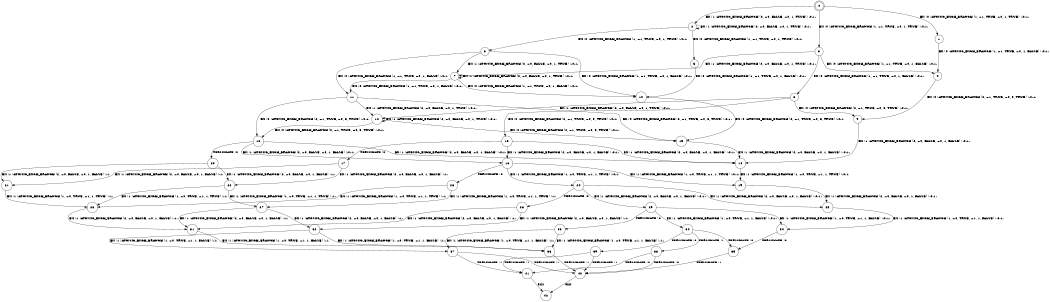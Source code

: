 digraph BCG {
size = "7, 10.5";
center = TRUE;
node [shape = circle];
0 [peripheries = 2];
0 -> 1 [label = "EX !0 !ATOMIC_EXCH_BRANCH (1, +1, TRUE, +0, 1, TRUE) !:0:1:"];
0 -> 2 [label = "EX !1 !ATOMIC_EXCH_BRANCH (2, +0, FALSE, +0, 1, TRUE) !:0:1:"];
0 -> 3 [label = "EX !0 !ATOMIC_EXCH_BRANCH (1, +1, TRUE, +0, 1, TRUE) !:0:1:"];
1 -> 4 [label = "EX !0 !ATOMIC_EXCH_BRANCH (1, +1, TRUE, +0, 1, FALSE) !:0:1:"];
2 -> 5 [label = "EX !0 !ATOMIC_EXCH_BRANCH (1, +1, TRUE, +0, 1, TRUE) !:0:1:"];
2 -> 6 [label = "EX !0 !ATOMIC_EXCH_BRANCH (1, +1, TRUE, +0, 1, TRUE) !:0:1:"];
2 -> 2 [label = "EX !1 !ATOMIC_EXCH_BRANCH (2, +0, FALSE, +0, 1, TRUE) !:0:1:"];
3 -> 4 [label = "EX !0 !ATOMIC_EXCH_BRANCH (1, +1, TRUE, +0, 1, FALSE) !:0:1:"];
3 -> 7 [label = "EX !1 !ATOMIC_EXCH_BRANCH (2, +0, FALSE, +0, 1, TRUE) !:0:1:"];
3 -> 8 [label = "EX !0 !ATOMIC_EXCH_BRANCH (1, +1, TRUE, +0, 1, FALSE) !:0:1:"];
4 -> 9 [label = "EX !0 !ATOMIC_EXCH_BRANCH (2, +1, TRUE, +0, 3, TRUE) !:0:1:"];
5 -> 10 [label = "EX !0 !ATOMIC_EXCH_BRANCH (1, +1, TRUE, +0, 1, FALSE) !:0:1:"];
6 -> 10 [label = "EX !0 !ATOMIC_EXCH_BRANCH (1, +1, TRUE, +0, 1, FALSE) !:0:1:"];
6 -> 7 [label = "EX !1 !ATOMIC_EXCH_BRANCH (2, +0, FALSE, +0, 1, TRUE) !:0:1:"];
6 -> 11 [label = "EX !0 !ATOMIC_EXCH_BRANCH (1, +1, TRUE, +0, 1, FALSE) !:0:1:"];
7 -> 10 [label = "EX !0 !ATOMIC_EXCH_BRANCH (1, +1, TRUE, +0, 1, FALSE) !:0:1:"];
7 -> 7 [label = "EX !1 !ATOMIC_EXCH_BRANCH (2, +0, FALSE, +0, 1, TRUE) !:0:1:"];
7 -> 11 [label = "EX !0 !ATOMIC_EXCH_BRANCH (1, +1, TRUE, +0, 1, FALSE) !:0:1:"];
8 -> 9 [label = "EX !0 !ATOMIC_EXCH_BRANCH (2, +1, TRUE, +0, 3, TRUE) !:0:1:"];
8 -> 12 [label = "EX !1 !ATOMIC_EXCH_BRANCH (2, +0, FALSE, +0, 1, TRUE) !:0:1:"];
8 -> 13 [label = "EX !0 !ATOMIC_EXCH_BRANCH (2, +1, TRUE, +0, 3, TRUE) !:0:1:"];
9 -> 14 [label = "EX !1 !ATOMIC_EXCH_BRANCH (2, +0, FALSE, +0, 1, FALSE) !:0:1:"];
10 -> 15 [label = "EX !0 !ATOMIC_EXCH_BRANCH (2, +1, TRUE, +0, 3, TRUE) !:0:1:"];
11 -> 15 [label = "EX !0 !ATOMIC_EXCH_BRANCH (2, +1, TRUE, +0, 3, TRUE) !:0:1:"];
11 -> 12 [label = "EX !1 !ATOMIC_EXCH_BRANCH (2, +0, FALSE, +0, 1, TRUE) !:0:1:"];
11 -> 16 [label = "EX !0 !ATOMIC_EXCH_BRANCH (2, +1, TRUE, +0, 3, TRUE) !:0:1:"];
12 -> 15 [label = "EX !0 !ATOMIC_EXCH_BRANCH (2, +1, TRUE, +0, 3, TRUE) !:0:1:"];
12 -> 12 [label = "EX !1 !ATOMIC_EXCH_BRANCH (2, +0, FALSE, +0, 1, TRUE) !:0:1:"];
12 -> 16 [label = "EX !0 !ATOMIC_EXCH_BRANCH (2, +1, TRUE, +0, 3, TRUE) !:0:1:"];
13 -> 14 [label = "EX !1 !ATOMIC_EXCH_BRANCH (2, +0, FALSE, +0, 1, FALSE) !:0:1:"];
13 -> 17 [label = "TERMINATE !0"];
13 -> 18 [label = "EX !1 !ATOMIC_EXCH_BRANCH (2, +0, FALSE, +0, 1, FALSE) !:0:1:"];
14 -> 19 [label = "EX !1 !ATOMIC_EXCH_BRANCH (1, +0, TRUE, +1, 1, TRUE) !:0:1:"];
15 -> 14 [label = "EX !1 !ATOMIC_EXCH_BRANCH (2, +0, FALSE, +0, 1, FALSE) !:0:1:"];
16 -> 14 [label = "EX !1 !ATOMIC_EXCH_BRANCH (2, +0, FALSE, +0, 1, FALSE) !:0:1:"];
16 -> 20 [label = "TERMINATE !0"];
16 -> 18 [label = "EX !1 !ATOMIC_EXCH_BRANCH (2, +0, FALSE, +0, 1, FALSE) !:0:1:"];
17 -> 21 [label = "EX !1 !ATOMIC_EXCH_BRANCH (2, +0, FALSE, +0, 1, FALSE) !:1:"];
17 -> 22 [label = "EX !1 !ATOMIC_EXCH_BRANCH (2, +0, FALSE, +0, 1, FALSE) !:1:"];
18 -> 19 [label = "EX !1 !ATOMIC_EXCH_BRANCH (1, +0, TRUE, +1, 1, TRUE) !:0:1:"];
18 -> 23 [label = "TERMINATE !0"];
18 -> 24 [label = "EX !1 !ATOMIC_EXCH_BRANCH (1, +0, TRUE, +1, 1, TRUE) !:0:1:"];
19 -> 25 [label = "EX !1 !ATOMIC_EXCH_BRANCH (2, +0, FALSE, +0, 1, FALSE) !:0:1:"];
20 -> 21 [label = "EX !1 !ATOMIC_EXCH_BRANCH (2, +0, FALSE, +0, 1, FALSE) !:1:"];
20 -> 22 [label = "EX !1 !ATOMIC_EXCH_BRANCH (2, +0, FALSE, +0, 1, FALSE) !:1:"];
21 -> 26 [label = "EX !1 !ATOMIC_EXCH_BRANCH (1, +0, TRUE, +1, 1, TRUE) !:1:"];
22 -> 26 [label = "EX !1 !ATOMIC_EXCH_BRANCH (1, +0, TRUE, +1, 1, TRUE) !:1:"];
22 -> 27 [label = "EX !1 !ATOMIC_EXCH_BRANCH (1, +0, TRUE, +1, 1, TRUE) !:1:"];
23 -> 26 [label = "EX !1 !ATOMIC_EXCH_BRANCH (1, +0, TRUE, +1, 1, TRUE) !:1:"];
23 -> 27 [label = "EX !1 !ATOMIC_EXCH_BRANCH (1, +0, TRUE, +1, 1, TRUE) !:1:"];
24 -> 25 [label = "EX !1 !ATOMIC_EXCH_BRANCH (2, +0, FALSE, +0, 1, FALSE) !:0:1:"];
24 -> 28 [label = "TERMINATE !0"];
24 -> 29 [label = "EX !1 !ATOMIC_EXCH_BRANCH (2, +0, FALSE, +0, 1, FALSE) !:0:1:"];
25 -> 30 [label = "EX !1 !ATOMIC_EXCH_BRANCH (1, +0, TRUE, +1, 1, FALSE) !:0:1:"];
26 -> 31 [label = "EX !1 !ATOMIC_EXCH_BRANCH (2, +0, FALSE, +0, 1, FALSE) !:1:"];
27 -> 31 [label = "EX !1 !ATOMIC_EXCH_BRANCH (2, +0, FALSE, +0, 1, FALSE) !:1:"];
27 -> 32 [label = "EX !1 !ATOMIC_EXCH_BRANCH (2, +0, FALSE, +0, 1, FALSE) !:1:"];
28 -> 31 [label = "EX !1 !ATOMIC_EXCH_BRANCH (2, +0, FALSE, +0, 1, FALSE) !:1:"];
28 -> 32 [label = "EX !1 !ATOMIC_EXCH_BRANCH (2, +0, FALSE, +0, 1, FALSE) !:1:"];
29 -> 30 [label = "EX !1 !ATOMIC_EXCH_BRANCH (1, +0, TRUE, +1, 1, FALSE) !:0:1:"];
29 -> 33 [label = "TERMINATE !0"];
29 -> 34 [label = "EX !1 !ATOMIC_EXCH_BRANCH (1, +0, TRUE, +1, 1, FALSE) !:0:1:"];
30 -> 35 [label = "TERMINATE !0"];
31 -> 36 [label = "EX !1 !ATOMIC_EXCH_BRANCH (1, +0, TRUE, +1, 1, FALSE) !:1:"];
32 -> 36 [label = "EX !1 !ATOMIC_EXCH_BRANCH (1, +0, TRUE, +1, 1, FALSE) !:1:"];
32 -> 37 [label = "EX !1 !ATOMIC_EXCH_BRANCH (1, +0, TRUE, +1, 1, FALSE) !:1:"];
33 -> 36 [label = "EX !1 !ATOMIC_EXCH_BRANCH (1, +0, TRUE, +1, 1, FALSE) !:1:"];
33 -> 37 [label = "EX !1 !ATOMIC_EXCH_BRANCH (1, +0, TRUE, +1, 1, FALSE) !:1:"];
34 -> 35 [label = "TERMINATE !0"];
34 -> 38 [label = "TERMINATE !1"];
34 -> 39 [label = "TERMINATE !0"];
35 -> 40 [label = "TERMINATE !1"];
36 -> 40 [label = "TERMINATE !1"];
37 -> 40 [label = "TERMINATE !1"];
37 -> 41 [label = "TERMINATE !1"];
38 -> 40 [label = "TERMINATE !0"];
38 -> 41 [label = "TERMINATE !0"];
39 -> 40 [label = "TERMINATE !1"];
39 -> 41 [label = "TERMINATE !1"];
40 -> 42 [label = "exit"];
41 -> 42 [label = "exit"];
}
